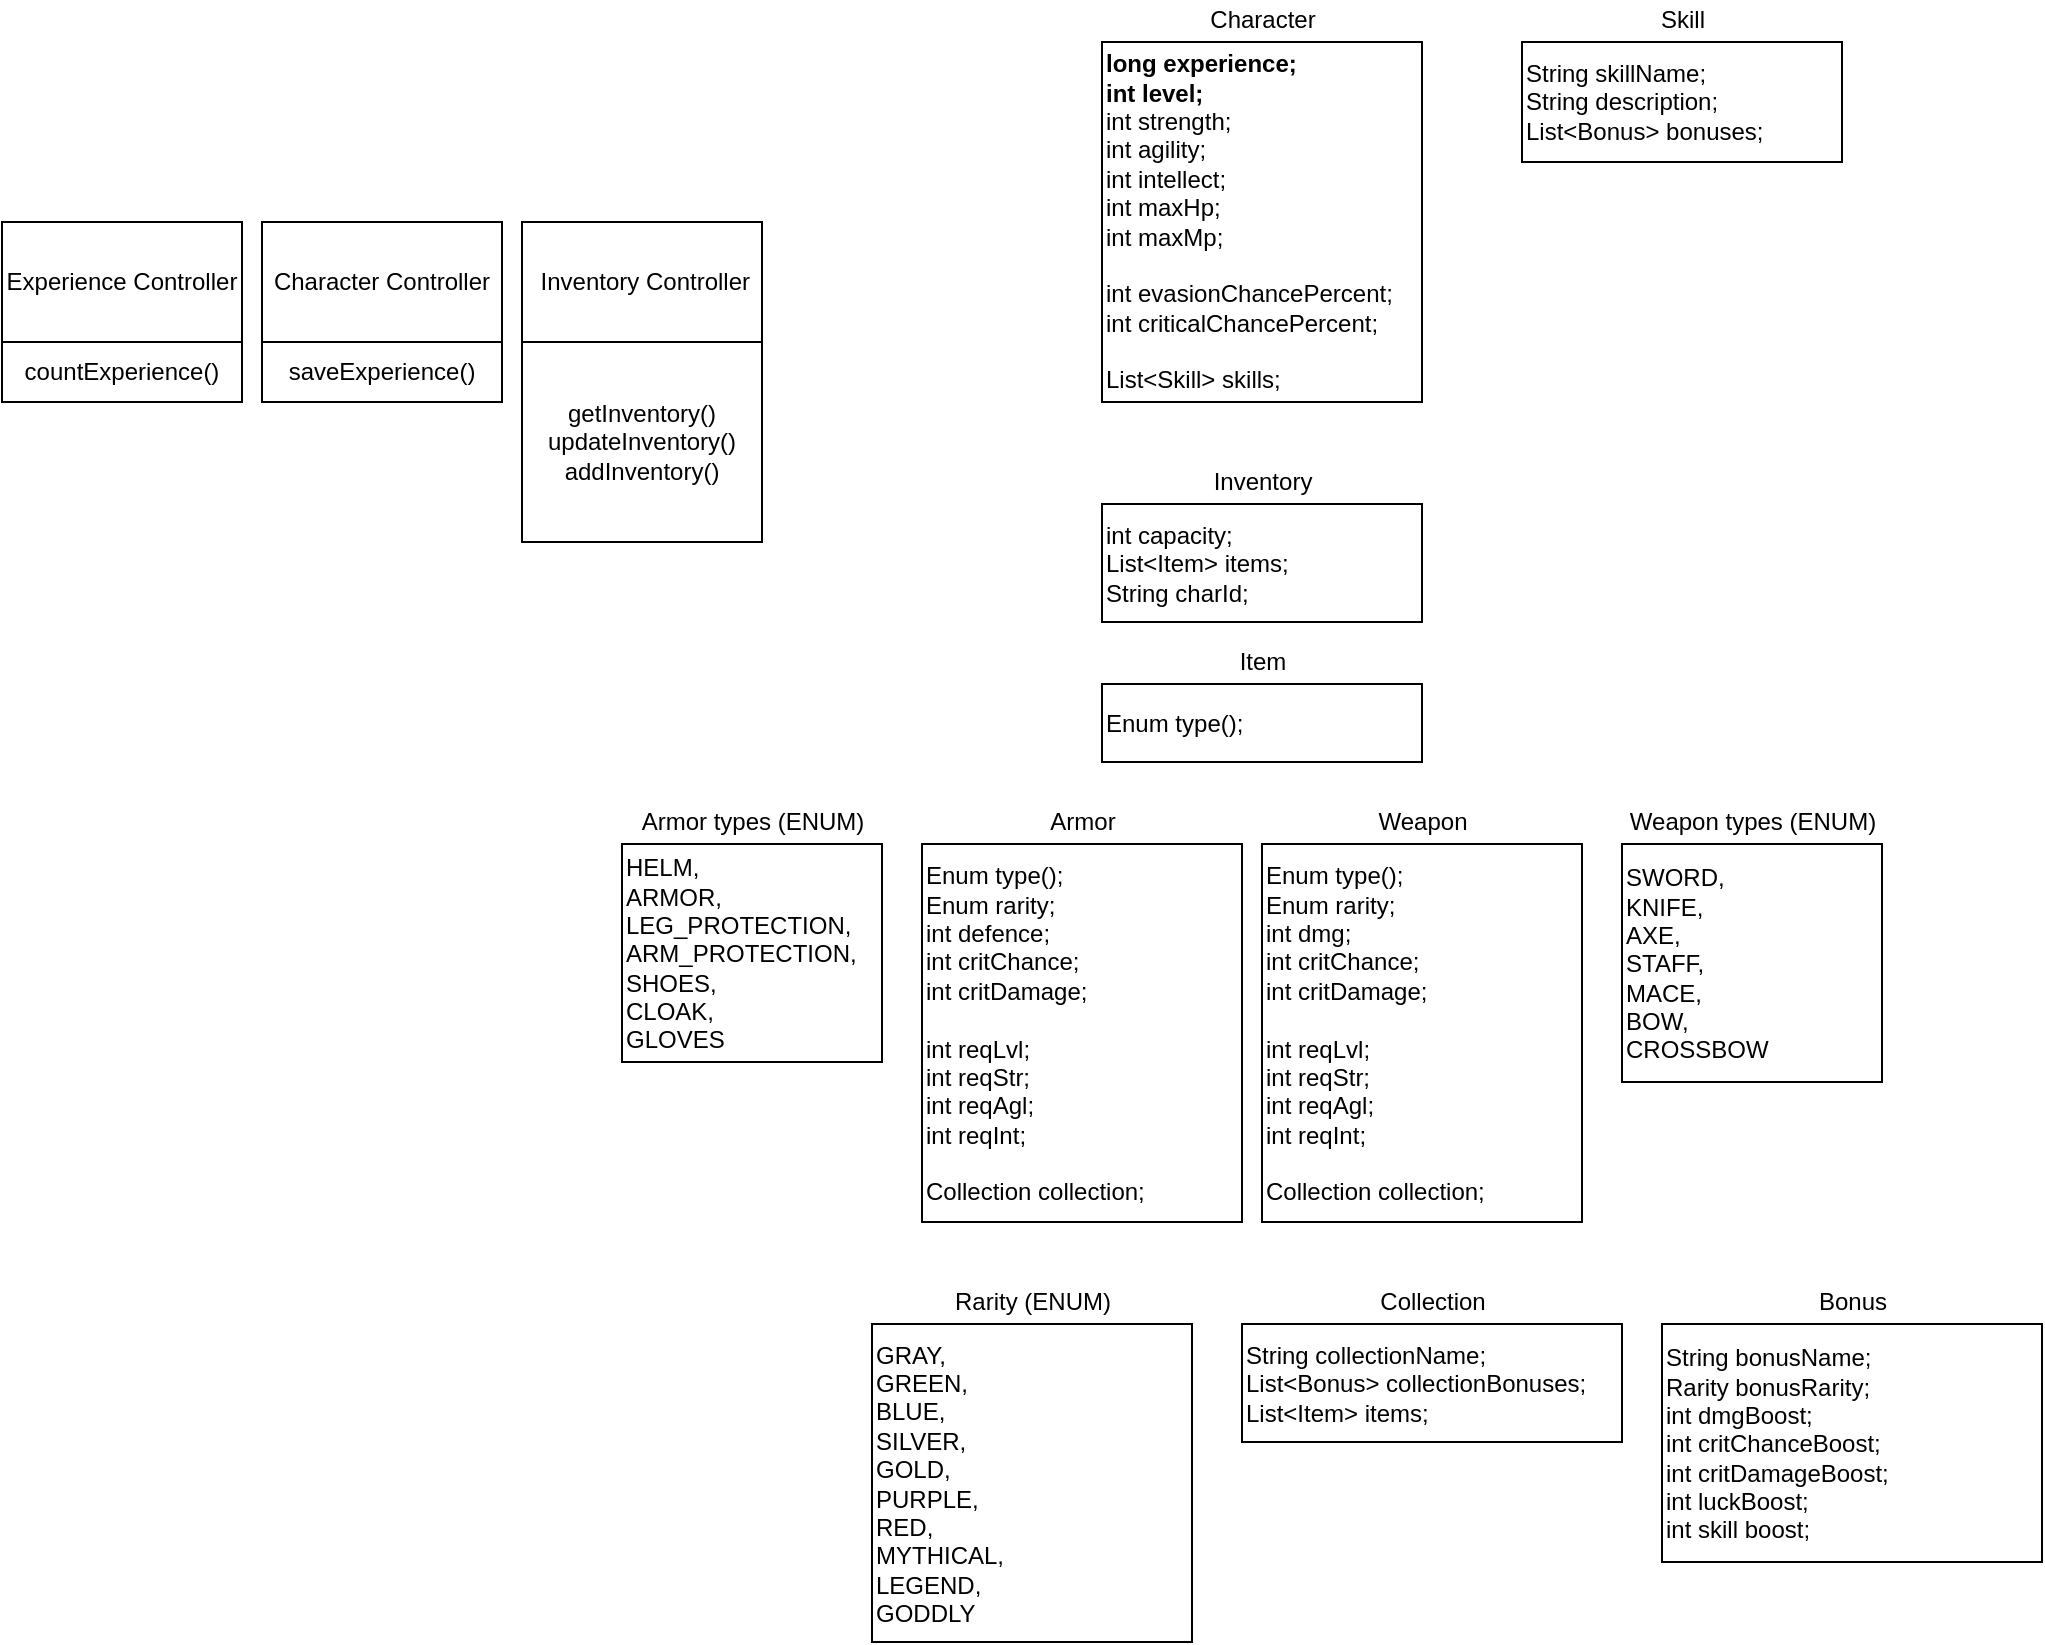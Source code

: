 <mxfile version="12.9.3" type="github">
  <diagram id="O-SDE2Yfm0KPrJIjMzby" name="Page-1">
    <mxGraphModel dx="865" dy="443" grid="1" gridSize="10" guides="1" tooltips="1" connect="1" arrows="1" fold="1" page="1" pageScale="1" pageWidth="850" pageHeight="1100" math="0" shadow="0">
      <root>
        <mxCell id="0" />
        <mxCell id="1" parent="0" />
        <mxCell id="90OuRyl2dIqMDhaCZAeL-1" value="Experience Controller" style="rounded=0;whiteSpace=wrap;html=1;" parent="1" vertex="1">
          <mxGeometry x="80" y="180" width="120" height="60" as="geometry" />
        </mxCell>
        <mxCell id="90OuRyl2dIqMDhaCZAeL-2" value="Character Controller" style="rounded=0;whiteSpace=wrap;html=1;" parent="1" vertex="1">
          <mxGeometry x="210" y="180" width="120" height="60" as="geometry" />
        </mxCell>
        <mxCell id="90OuRyl2dIqMDhaCZAeL-3" value="countExperience()" style="rounded=0;whiteSpace=wrap;html=1;" parent="1" vertex="1">
          <mxGeometry x="80" y="240" width="120" height="30" as="geometry" />
        </mxCell>
        <mxCell id="90OuRyl2dIqMDhaCZAeL-5" value="saveExperience()" style="rounded=0;whiteSpace=wrap;html=1;" parent="1" vertex="1">
          <mxGeometry x="210" y="240" width="120" height="30" as="geometry" />
        </mxCell>
        <mxCell id="90OuRyl2dIqMDhaCZAeL-6" value="&lt;b&gt;long experience;&lt;br&gt;int level;&lt;/b&gt;&lt;br&gt;int strength;&lt;br&gt;int agility;&lt;br&gt;int intellect;&lt;br&gt;int maxHp;&lt;br&gt;int maxMp;&lt;br&gt;&lt;br&gt;int evasionChancePercent;&lt;br&gt;int criticalChancePercent;&lt;br&gt;&lt;br&gt;List&amp;lt;Skill&amp;gt; skills;" style="rounded=0;whiteSpace=wrap;html=1;align=left;" parent="1" vertex="1">
          <mxGeometry x="630" y="90" width="160" height="180" as="geometry" />
        </mxCell>
        <mxCell id="90OuRyl2dIqMDhaCZAeL-7" value="Character" style="text;html=1;align=center;verticalAlign=middle;resizable=0;points=[];autosize=1;" parent="1" vertex="1">
          <mxGeometry x="675" y="69" width="70" height="20" as="geometry" />
        </mxCell>
        <mxCell id="q5utwOKQCEjzr64VIf5K-1" value="&amp;nbsp;Inventory Controller" style="rounded=0;whiteSpace=wrap;html=1;" vertex="1" parent="1">
          <mxGeometry x="340" y="180" width="120" height="60" as="geometry" />
        </mxCell>
        <mxCell id="q5utwOKQCEjzr64VIf5K-2" value="getInventory()&lt;br&gt;updateInventory()&lt;br&gt;addInventory()" style="rounded=0;whiteSpace=wrap;html=1;" vertex="1" parent="1">
          <mxGeometry x="340" y="240" width="120" height="100" as="geometry" />
        </mxCell>
        <mxCell id="q5utwOKQCEjzr64VIf5K-3" value="int capacity;&lt;br&gt;List&amp;lt;Item&amp;gt; items;&lt;br&gt;String charId;" style="rounded=0;whiteSpace=wrap;html=1;align=left;" vertex="1" parent="1">
          <mxGeometry x="630" y="321" width="160" height="59" as="geometry" />
        </mxCell>
        <mxCell id="q5utwOKQCEjzr64VIf5K-4" value="Inventory" style="text;html=1;align=center;verticalAlign=middle;resizable=0;points=[];autosize=1;" vertex="1" parent="1">
          <mxGeometry x="675" y="300" width="70" height="20" as="geometry" />
        </mxCell>
        <mxCell id="q5utwOKQCEjzr64VIf5K-7" value="Enum type();&lt;br&gt;" style="rounded=0;whiteSpace=wrap;html=1;align=left;" vertex="1" parent="1">
          <mxGeometry x="630" y="411" width="160" height="39" as="geometry" />
        </mxCell>
        <mxCell id="q5utwOKQCEjzr64VIf5K-8" value="Item" style="text;html=1;align=center;verticalAlign=middle;resizable=0;points=[];autosize=1;" vertex="1" parent="1">
          <mxGeometry x="690" y="390" width="40" height="20" as="geometry" />
        </mxCell>
        <mxCell id="q5utwOKQCEjzr64VIf5K-9" value="Enum type();&lt;br&gt;Enum rarity;&lt;br&gt;int defence;&lt;br&gt;int critChance;&lt;br&gt;int critDamage;&lt;br&gt;&lt;br&gt;int reqLvl;&lt;br&gt;int reqStr;&lt;br&gt;int reqAgl;&lt;br&gt;int reqInt;&lt;br&gt;&lt;br&gt;Collection collection;" style="rounded=0;whiteSpace=wrap;html=1;align=left;" vertex="1" parent="1">
          <mxGeometry x="540" y="491" width="160" height="189" as="geometry" />
        </mxCell>
        <mxCell id="q5utwOKQCEjzr64VIf5K-10" value="Armor" style="text;html=1;align=center;verticalAlign=middle;resizable=0;points=[];autosize=1;" vertex="1" parent="1">
          <mxGeometry x="595" y="470" width="50" height="20" as="geometry" />
        </mxCell>
        <mxCell id="q5utwOKQCEjzr64VIf5K-11" value="Enum type();&lt;br&gt;Enum rarity;&lt;br&gt;int dmg;&lt;br&gt;int critChance;&lt;br&gt;int critDamage;&lt;br&gt;&lt;br&gt;int reqLvl;&lt;br&gt;int reqStr;&lt;br&gt;int reqAgl;&lt;br&gt;int reqInt;&lt;br&gt;&lt;br&gt;Collection collection;" style="rounded=0;whiteSpace=wrap;html=1;align=left;" vertex="1" parent="1">
          <mxGeometry x="710" y="491" width="160" height="189" as="geometry" />
        </mxCell>
        <mxCell id="q5utwOKQCEjzr64VIf5K-12" value="Weapon" style="text;html=1;align=center;verticalAlign=middle;resizable=0;points=[];autosize=1;" vertex="1" parent="1">
          <mxGeometry x="760" y="470" width="60" height="20" as="geometry" />
        </mxCell>
        <mxCell id="q5utwOKQCEjzr64VIf5K-13" value="HELM, &lt;br&gt;ARMOR, LEG_PROTECTION,&lt;br&gt;ARM_PROTECTION,&lt;br&gt;SHOES,&lt;br&gt;CLOAK,&lt;br&gt;GLOVES&lt;br&gt;" style="rounded=0;whiteSpace=wrap;html=1;align=left;" vertex="1" parent="1">
          <mxGeometry x="390" y="491" width="130" height="109" as="geometry" />
        </mxCell>
        <mxCell id="q5utwOKQCEjzr64VIf5K-14" value="Armor types (ENUM)" style="text;html=1;align=center;verticalAlign=middle;resizable=0;points=[];autosize=1;" vertex="1" parent="1">
          <mxGeometry x="390" y="470" width="130" height="20" as="geometry" />
        </mxCell>
        <mxCell id="q5utwOKQCEjzr64VIf5K-17" value="SWORD,&lt;br&gt;KNIFE,&lt;br&gt;AXE,&lt;br&gt;STAFF,&lt;br&gt;MACE,&lt;br&gt;BOW,&amp;nbsp;&lt;br&gt;CROSSBOW" style="rounded=0;whiteSpace=wrap;html=1;align=left;" vertex="1" parent="1">
          <mxGeometry x="890" y="491" width="130" height="119" as="geometry" />
        </mxCell>
        <mxCell id="q5utwOKQCEjzr64VIf5K-18" value="Weapon types (ENUM)" style="text;html=1;align=center;verticalAlign=middle;resizable=0;points=[];autosize=1;" vertex="1" parent="1">
          <mxGeometry x="885" y="470" width="140" height="20" as="geometry" />
        </mxCell>
        <mxCell id="q5utwOKQCEjzr64VIf5K-19" value="String collectionName;&lt;br&gt;List&amp;lt;Bonus&amp;gt; collectionBonuses;&lt;br&gt;List&amp;lt;Item&amp;gt; items;" style="rounded=0;whiteSpace=wrap;html=1;align=left;" vertex="1" parent="1">
          <mxGeometry x="700" y="731" width="190" height="59" as="geometry" />
        </mxCell>
        <mxCell id="q5utwOKQCEjzr64VIf5K-20" value="Collection" style="text;html=1;align=center;verticalAlign=middle;resizable=0;points=[];autosize=1;" vertex="1" parent="1">
          <mxGeometry x="760" y="710" width="70" height="20" as="geometry" />
        </mxCell>
        <mxCell id="q5utwOKQCEjzr64VIf5K-21" value="GRAY,&lt;br&gt;GREEN,&lt;br&gt;BLUE,&lt;br&gt;SILVER,&lt;br&gt;GOLD,&lt;br&gt;PURPLE,&lt;br&gt;RED,&lt;br&gt;MYTHICAL,&lt;br&gt;LEGEND,&lt;br&gt;GODDLY" style="rounded=0;whiteSpace=wrap;html=1;align=left;" vertex="1" parent="1">
          <mxGeometry x="515" y="731" width="160" height="159" as="geometry" />
        </mxCell>
        <mxCell id="q5utwOKQCEjzr64VIf5K-22" value="Rarity (ENUM)" style="text;html=1;align=center;verticalAlign=middle;resizable=0;points=[];autosize=1;" vertex="1" parent="1">
          <mxGeometry x="550" y="710" width="90" height="20" as="geometry" />
        </mxCell>
        <mxCell id="q5utwOKQCEjzr64VIf5K-23" value="String bonusName;&lt;br&gt;Rarity bonusRarity;&lt;br&gt;int dmgBoost;&lt;br&gt;int critChanceBoost;&lt;br&gt;int critDamageBoost;&lt;br&gt;int luckBoost;&lt;br&gt;int skill boost;&amp;nbsp;" style="rounded=0;whiteSpace=wrap;html=1;align=left;" vertex="1" parent="1">
          <mxGeometry x="910" y="731" width="190" height="119" as="geometry" />
        </mxCell>
        <mxCell id="q5utwOKQCEjzr64VIf5K-24" value="Bonus" style="text;html=1;align=center;verticalAlign=middle;resizable=0;points=[];autosize=1;" vertex="1" parent="1">
          <mxGeometry x="980" y="710" width="50" height="20" as="geometry" />
        </mxCell>
        <mxCell id="q5utwOKQCEjzr64VIf5K-25" value="String skillName;&lt;br&gt;String description;&lt;br&gt;List&amp;lt;Bonus&amp;gt; bonuses;" style="rounded=0;whiteSpace=wrap;html=1;align=left;" vertex="1" parent="1">
          <mxGeometry x="840" y="90" width="160" height="60" as="geometry" />
        </mxCell>
        <mxCell id="q5utwOKQCEjzr64VIf5K-26" value="Skill" style="text;html=1;align=center;verticalAlign=middle;resizable=0;points=[];autosize=1;" vertex="1" parent="1">
          <mxGeometry x="900" y="69" width="40" height="20" as="geometry" />
        </mxCell>
      </root>
    </mxGraphModel>
  </diagram>
</mxfile>
